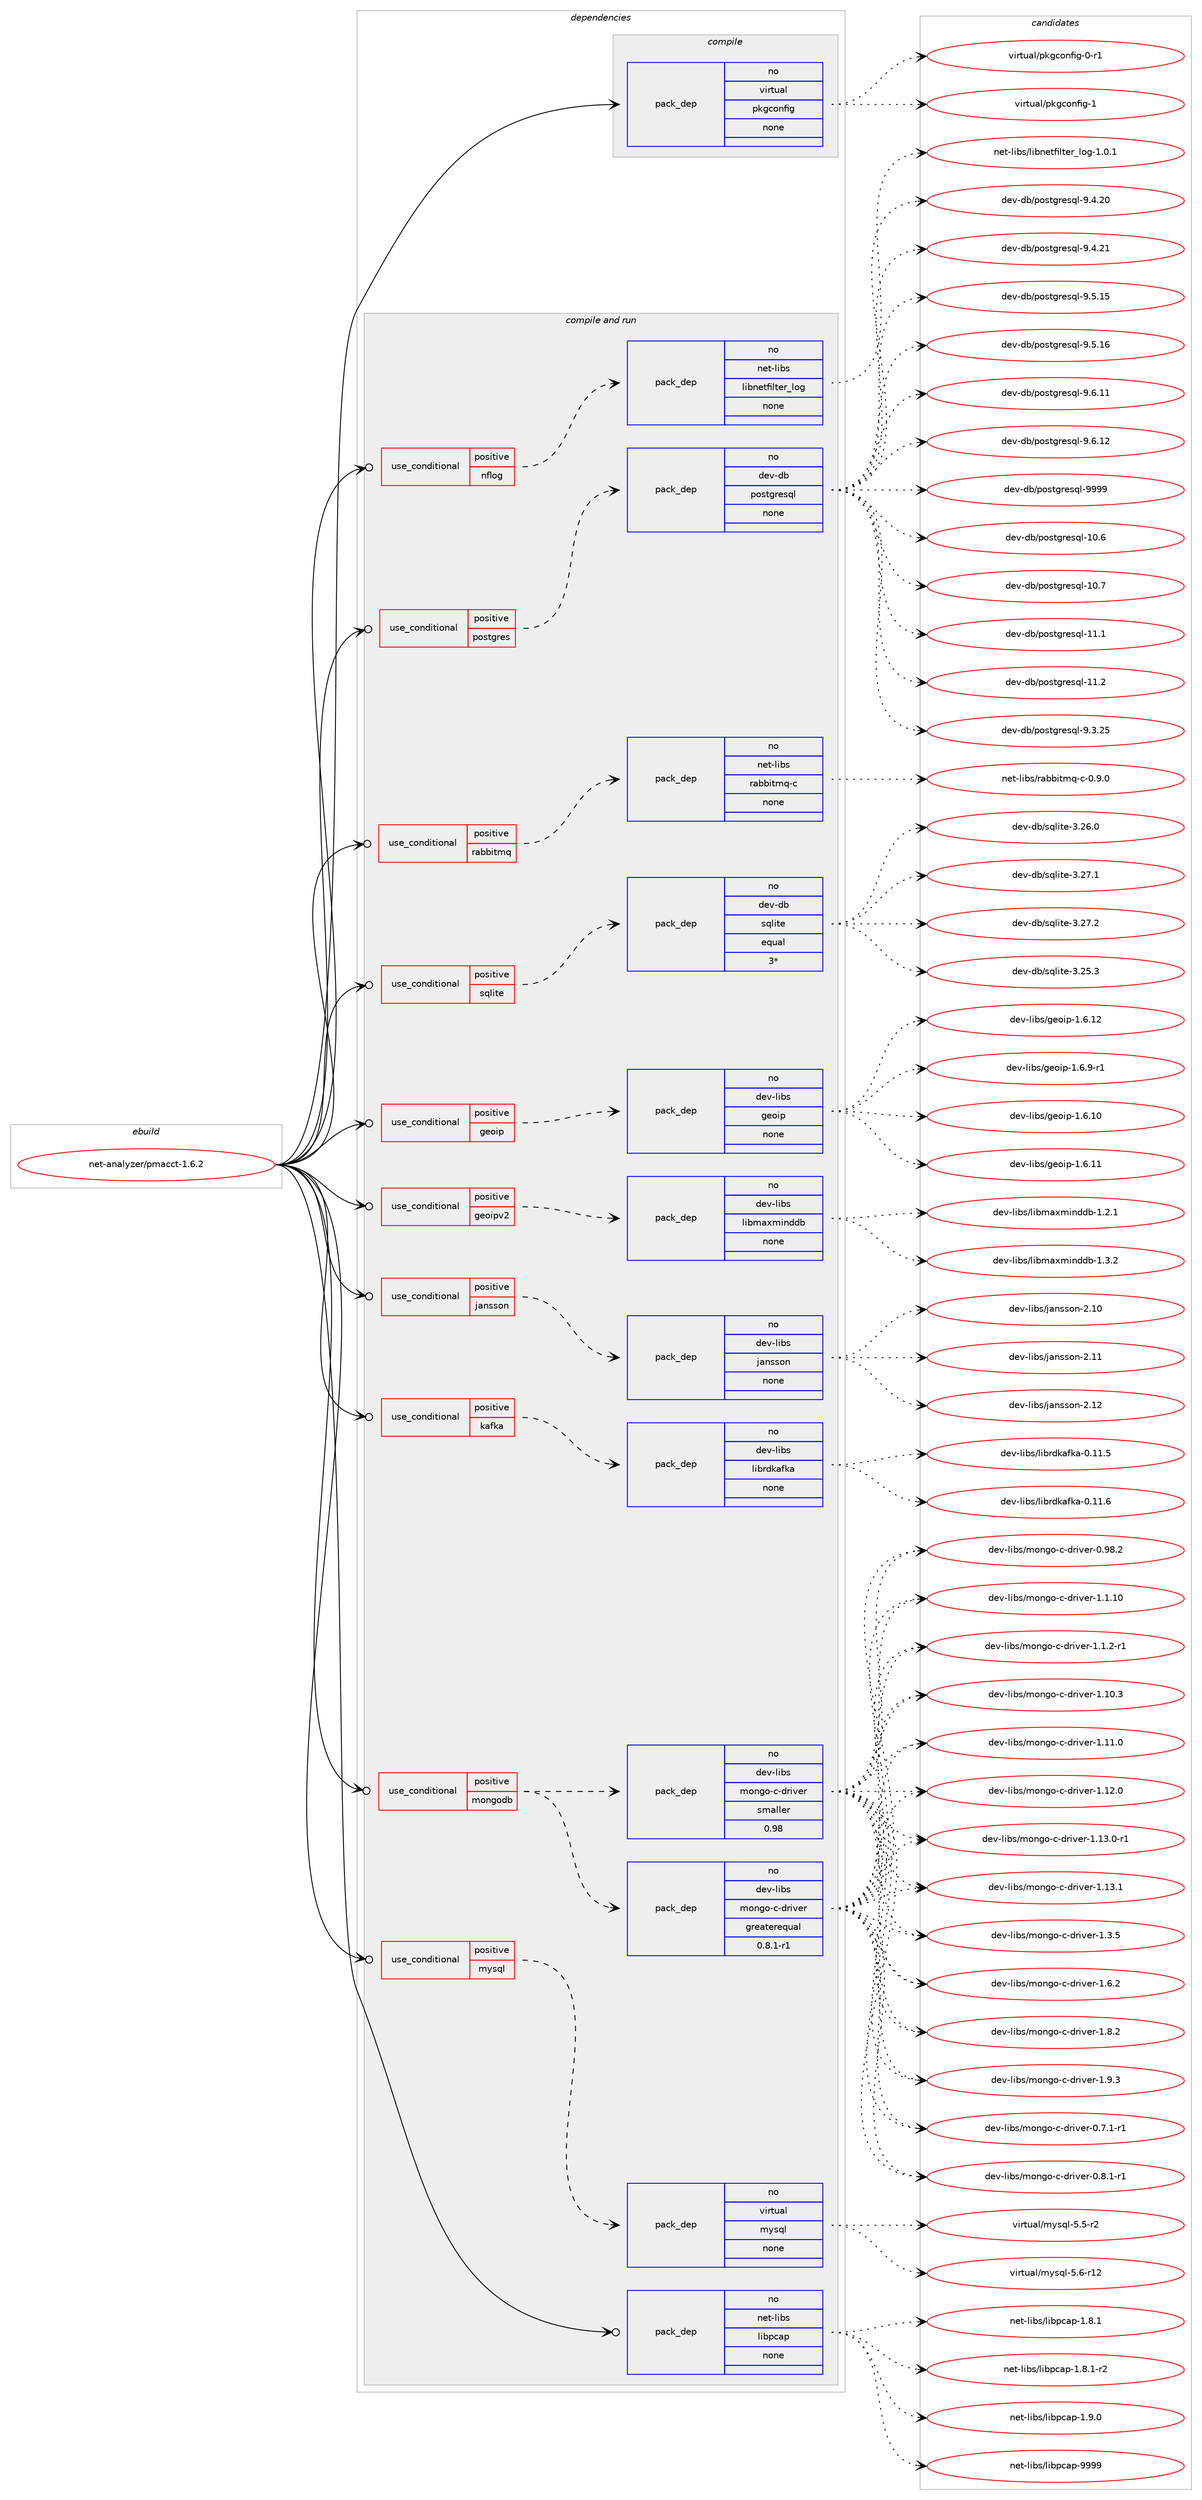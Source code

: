 digraph prolog {

# *************
# Graph options
# *************

newrank=true;
concentrate=true;
compound=true;
graph [rankdir=LR,fontname=Helvetica,fontsize=10,ranksep=1.5];#, ranksep=2.5, nodesep=0.2];
edge  [arrowhead=vee];
node  [fontname=Helvetica,fontsize=10];

# **********
# The ebuild
# **********

subgraph cluster_leftcol {
color=gray;
rank=same;
label=<<i>ebuild</i>>;
id [label="net-analyzer/pmacct-1.6.2", color=red, width=4, href="../net-analyzer/pmacct-1.6.2.svg"];
}

# ****************
# The dependencies
# ****************

subgraph cluster_midcol {
color=gray;
label=<<i>dependencies</i>>;
subgraph cluster_compile {
fillcolor="#eeeeee";
style=filled;
label=<<i>compile</i>>;
subgraph pack1177268 {
dependency1646416 [label=<<TABLE BORDER="0" CELLBORDER="1" CELLSPACING="0" CELLPADDING="4" WIDTH="220"><TR><TD ROWSPAN="6" CELLPADDING="30">pack_dep</TD></TR><TR><TD WIDTH="110">no</TD></TR><TR><TD>virtual</TD></TR><TR><TD>pkgconfig</TD></TR><TR><TD>none</TD></TR><TR><TD></TD></TR></TABLE>>, shape=none, color=blue];
}
id:e -> dependency1646416:w [weight=20,style="solid",arrowhead="vee"];
}
subgraph cluster_compileandrun {
fillcolor="#eeeeee";
style=filled;
label=<<i>compile and run</i>>;
subgraph cond442518 {
dependency1646417 [label=<<TABLE BORDER="0" CELLBORDER="1" CELLSPACING="0" CELLPADDING="4"><TR><TD ROWSPAN="3" CELLPADDING="10">use_conditional</TD></TR><TR><TD>positive</TD></TR><TR><TD>geoip</TD></TR></TABLE>>, shape=none, color=red];
subgraph pack1177269 {
dependency1646418 [label=<<TABLE BORDER="0" CELLBORDER="1" CELLSPACING="0" CELLPADDING="4" WIDTH="220"><TR><TD ROWSPAN="6" CELLPADDING="30">pack_dep</TD></TR><TR><TD WIDTH="110">no</TD></TR><TR><TD>dev-libs</TD></TR><TR><TD>geoip</TD></TR><TR><TD>none</TD></TR><TR><TD></TD></TR></TABLE>>, shape=none, color=blue];
}
dependency1646417:e -> dependency1646418:w [weight=20,style="dashed",arrowhead="vee"];
}
id:e -> dependency1646417:w [weight=20,style="solid",arrowhead="odotvee"];
subgraph cond442519 {
dependency1646419 [label=<<TABLE BORDER="0" CELLBORDER="1" CELLSPACING="0" CELLPADDING="4"><TR><TD ROWSPAN="3" CELLPADDING="10">use_conditional</TD></TR><TR><TD>positive</TD></TR><TR><TD>geoipv2</TD></TR></TABLE>>, shape=none, color=red];
subgraph pack1177270 {
dependency1646420 [label=<<TABLE BORDER="0" CELLBORDER="1" CELLSPACING="0" CELLPADDING="4" WIDTH="220"><TR><TD ROWSPAN="6" CELLPADDING="30">pack_dep</TD></TR><TR><TD WIDTH="110">no</TD></TR><TR><TD>dev-libs</TD></TR><TR><TD>libmaxminddb</TD></TR><TR><TD>none</TD></TR><TR><TD></TD></TR></TABLE>>, shape=none, color=blue];
}
dependency1646419:e -> dependency1646420:w [weight=20,style="dashed",arrowhead="vee"];
}
id:e -> dependency1646419:w [weight=20,style="solid",arrowhead="odotvee"];
subgraph cond442520 {
dependency1646421 [label=<<TABLE BORDER="0" CELLBORDER="1" CELLSPACING="0" CELLPADDING="4"><TR><TD ROWSPAN="3" CELLPADDING="10">use_conditional</TD></TR><TR><TD>positive</TD></TR><TR><TD>jansson</TD></TR></TABLE>>, shape=none, color=red];
subgraph pack1177271 {
dependency1646422 [label=<<TABLE BORDER="0" CELLBORDER="1" CELLSPACING="0" CELLPADDING="4" WIDTH="220"><TR><TD ROWSPAN="6" CELLPADDING="30">pack_dep</TD></TR><TR><TD WIDTH="110">no</TD></TR><TR><TD>dev-libs</TD></TR><TR><TD>jansson</TD></TR><TR><TD>none</TD></TR><TR><TD></TD></TR></TABLE>>, shape=none, color=blue];
}
dependency1646421:e -> dependency1646422:w [weight=20,style="dashed",arrowhead="vee"];
}
id:e -> dependency1646421:w [weight=20,style="solid",arrowhead="odotvee"];
subgraph cond442521 {
dependency1646423 [label=<<TABLE BORDER="0" CELLBORDER="1" CELLSPACING="0" CELLPADDING="4"><TR><TD ROWSPAN="3" CELLPADDING="10">use_conditional</TD></TR><TR><TD>positive</TD></TR><TR><TD>kafka</TD></TR></TABLE>>, shape=none, color=red];
subgraph pack1177272 {
dependency1646424 [label=<<TABLE BORDER="0" CELLBORDER="1" CELLSPACING="0" CELLPADDING="4" WIDTH="220"><TR><TD ROWSPAN="6" CELLPADDING="30">pack_dep</TD></TR><TR><TD WIDTH="110">no</TD></TR><TR><TD>dev-libs</TD></TR><TR><TD>librdkafka</TD></TR><TR><TD>none</TD></TR><TR><TD></TD></TR></TABLE>>, shape=none, color=blue];
}
dependency1646423:e -> dependency1646424:w [weight=20,style="dashed",arrowhead="vee"];
}
id:e -> dependency1646423:w [weight=20,style="solid",arrowhead="odotvee"];
subgraph cond442522 {
dependency1646425 [label=<<TABLE BORDER="0" CELLBORDER="1" CELLSPACING="0" CELLPADDING="4"><TR><TD ROWSPAN="3" CELLPADDING="10">use_conditional</TD></TR><TR><TD>positive</TD></TR><TR><TD>mongodb</TD></TR></TABLE>>, shape=none, color=red];
subgraph pack1177273 {
dependency1646426 [label=<<TABLE BORDER="0" CELLBORDER="1" CELLSPACING="0" CELLPADDING="4" WIDTH="220"><TR><TD ROWSPAN="6" CELLPADDING="30">pack_dep</TD></TR><TR><TD WIDTH="110">no</TD></TR><TR><TD>dev-libs</TD></TR><TR><TD>mongo-c-driver</TD></TR><TR><TD>greaterequal</TD></TR><TR><TD>0.8.1-r1</TD></TR></TABLE>>, shape=none, color=blue];
}
dependency1646425:e -> dependency1646426:w [weight=20,style="dashed",arrowhead="vee"];
subgraph pack1177274 {
dependency1646427 [label=<<TABLE BORDER="0" CELLBORDER="1" CELLSPACING="0" CELLPADDING="4" WIDTH="220"><TR><TD ROWSPAN="6" CELLPADDING="30">pack_dep</TD></TR><TR><TD WIDTH="110">no</TD></TR><TR><TD>dev-libs</TD></TR><TR><TD>mongo-c-driver</TD></TR><TR><TD>smaller</TD></TR><TR><TD>0.98</TD></TR></TABLE>>, shape=none, color=blue];
}
dependency1646425:e -> dependency1646427:w [weight=20,style="dashed",arrowhead="vee"];
}
id:e -> dependency1646425:w [weight=20,style="solid",arrowhead="odotvee"];
subgraph cond442523 {
dependency1646428 [label=<<TABLE BORDER="0" CELLBORDER="1" CELLSPACING="0" CELLPADDING="4"><TR><TD ROWSPAN="3" CELLPADDING="10">use_conditional</TD></TR><TR><TD>positive</TD></TR><TR><TD>mysql</TD></TR></TABLE>>, shape=none, color=red];
subgraph pack1177275 {
dependency1646429 [label=<<TABLE BORDER="0" CELLBORDER="1" CELLSPACING="0" CELLPADDING="4" WIDTH="220"><TR><TD ROWSPAN="6" CELLPADDING="30">pack_dep</TD></TR><TR><TD WIDTH="110">no</TD></TR><TR><TD>virtual</TD></TR><TR><TD>mysql</TD></TR><TR><TD>none</TD></TR><TR><TD></TD></TR></TABLE>>, shape=none, color=blue];
}
dependency1646428:e -> dependency1646429:w [weight=20,style="dashed",arrowhead="vee"];
}
id:e -> dependency1646428:w [weight=20,style="solid",arrowhead="odotvee"];
subgraph cond442524 {
dependency1646430 [label=<<TABLE BORDER="0" CELLBORDER="1" CELLSPACING="0" CELLPADDING="4"><TR><TD ROWSPAN="3" CELLPADDING="10">use_conditional</TD></TR><TR><TD>positive</TD></TR><TR><TD>nflog</TD></TR></TABLE>>, shape=none, color=red];
subgraph pack1177276 {
dependency1646431 [label=<<TABLE BORDER="0" CELLBORDER="1" CELLSPACING="0" CELLPADDING="4" WIDTH="220"><TR><TD ROWSPAN="6" CELLPADDING="30">pack_dep</TD></TR><TR><TD WIDTH="110">no</TD></TR><TR><TD>net-libs</TD></TR><TR><TD>libnetfilter_log</TD></TR><TR><TD>none</TD></TR><TR><TD></TD></TR></TABLE>>, shape=none, color=blue];
}
dependency1646430:e -> dependency1646431:w [weight=20,style="dashed",arrowhead="vee"];
}
id:e -> dependency1646430:w [weight=20,style="solid",arrowhead="odotvee"];
subgraph cond442525 {
dependency1646432 [label=<<TABLE BORDER="0" CELLBORDER="1" CELLSPACING="0" CELLPADDING="4"><TR><TD ROWSPAN="3" CELLPADDING="10">use_conditional</TD></TR><TR><TD>positive</TD></TR><TR><TD>postgres</TD></TR></TABLE>>, shape=none, color=red];
subgraph pack1177277 {
dependency1646433 [label=<<TABLE BORDER="0" CELLBORDER="1" CELLSPACING="0" CELLPADDING="4" WIDTH="220"><TR><TD ROWSPAN="6" CELLPADDING="30">pack_dep</TD></TR><TR><TD WIDTH="110">no</TD></TR><TR><TD>dev-db</TD></TR><TR><TD>postgresql</TD></TR><TR><TD>none</TD></TR><TR><TD></TD></TR></TABLE>>, shape=none, color=blue];
}
dependency1646432:e -> dependency1646433:w [weight=20,style="dashed",arrowhead="vee"];
}
id:e -> dependency1646432:w [weight=20,style="solid",arrowhead="odotvee"];
subgraph cond442526 {
dependency1646434 [label=<<TABLE BORDER="0" CELLBORDER="1" CELLSPACING="0" CELLPADDING="4"><TR><TD ROWSPAN="3" CELLPADDING="10">use_conditional</TD></TR><TR><TD>positive</TD></TR><TR><TD>rabbitmq</TD></TR></TABLE>>, shape=none, color=red];
subgraph pack1177278 {
dependency1646435 [label=<<TABLE BORDER="0" CELLBORDER="1" CELLSPACING="0" CELLPADDING="4" WIDTH="220"><TR><TD ROWSPAN="6" CELLPADDING="30">pack_dep</TD></TR><TR><TD WIDTH="110">no</TD></TR><TR><TD>net-libs</TD></TR><TR><TD>rabbitmq-c</TD></TR><TR><TD>none</TD></TR><TR><TD></TD></TR></TABLE>>, shape=none, color=blue];
}
dependency1646434:e -> dependency1646435:w [weight=20,style="dashed",arrowhead="vee"];
}
id:e -> dependency1646434:w [weight=20,style="solid",arrowhead="odotvee"];
subgraph cond442527 {
dependency1646436 [label=<<TABLE BORDER="0" CELLBORDER="1" CELLSPACING="0" CELLPADDING="4"><TR><TD ROWSPAN="3" CELLPADDING="10">use_conditional</TD></TR><TR><TD>positive</TD></TR><TR><TD>sqlite</TD></TR></TABLE>>, shape=none, color=red];
subgraph pack1177279 {
dependency1646437 [label=<<TABLE BORDER="0" CELLBORDER="1" CELLSPACING="0" CELLPADDING="4" WIDTH="220"><TR><TD ROWSPAN="6" CELLPADDING="30">pack_dep</TD></TR><TR><TD WIDTH="110">no</TD></TR><TR><TD>dev-db</TD></TR><TR><TD>sqlite</TD></TR><TR><TD>equal</TD></TR><TR><TD>3*</TD></TR></TABLE>>, shape=none, color=blue];
}
dependency1646436:e -> dependency1646437:w [weight=20,style="dashed",arrowhead="vee"];
}
id:e -> dependency1646436:w [weight=20,style="solid",arrowhead="odotvee"];
subgraph pack1177280 {
dependency1646438 [label=<<TABLE BORDER="0" CELLBORDER="1" CELLSPACING="0" CELLPADDING="4" WIDTH="220"><TR><TD ROWSPAN="6" CELLPADDING="30">pack_dep</TD></TR><TR><TD WIDTH="110">no</TD></TR><TR><TD>net-libs</TD></TR><TR><TD>libpcap</TD></TR><TR><TD>none</TD></TR><TR><TD></TD></TR></TABLE>>, shape=none, color=blue];
}
id:e -> dependency1646438:w [weight=20,style="solid",arrowhead="odotvee"];
}
subgraph cluster_run {
fillcolor="#eeeeee";
style=filled;
label=<<i>run</i>>;
}
}

# **************
# The candidates
# **************

subgraph cluster_choices {
rank=same;
color=gray;
label=<<i>candidates</i>>;

subgraph choice1177268 {
color=black;
nodesep=1;
choice11810511411611797108471121071039911111010210510345484511449 [label="virtual/pkgconfig-0-r1", color=red, width=4,href="../virtual/pkgconfig-0-r1.svg"];
choice1181051141161179710847112107103991111101021051034549 [label="virtual/pkgconfig-1", color=red, width=4,href="../virtual/pkgconfig-1.svg"];
dependency1646416:e -> choice11810511411611797108471121071039911111010210510345484511449:w [style=dotted,weight="100"];
dependency1646416:e -> choice1181051141161179710847112107103991111101021051034549:w [style=dotted,weight="100"];
}
subgraph choice1177269 {
color=black;
nodesep=1;
choice10010111845108105981154710310111110511245494654464948 [label="dev-libs/geoip-1.6.10", color=red, width=4,href="../dev-libs/geoip-1.6.10.svg"];
choice10010111845108105981154710310111110511245494654464949 [label="dev-libs/geoip-1.6.11", color=red, width=4,href="../dev-libs/geoip-1.6.11.svg"];
choice10010111845108105981154710310111110511245494654464950 [label="dev-libs/geoip-1.6.12", color=red, width=4,href="../dev-libs/geoip-1.6.12.svg"];
choice1001011184510810598115471031011111051124549465446574511449 [label="dev-libs/geoip-1.6.9-r1", color=red, width=4,href="../dev-libs/geoip-1.6.9-r1.svg"];
dependency1646418:e -> choice10010111845108105981154710310111110511245494654464948:w [style=dotted,weight="100"];
dependency1646418:e -> choice10010111845108105981154710310111110511245494654464949:w [style=dotted,weight="100"];
dependency1646418:e -> choice10010111845108105981154710310111110511245494654464950:w [style=dotted,weight="100"];
dependency1646418:e -> choice1001011184510810598115471031011111051124549465446574511449:w [style=dotted,weight="100"];
}
subgraph choice1177270 {
color=black;
nodesep=1;
choice100101118451081059811547108105981099712010910511010010098454946504649 [label="dev-libs/libmaxminddb-1.2.1", color=red, width=4,href="../dev-libs/libmaxminddb-1.2.1.svg"];
choice100101118451081059811547108105981099712010910511010010098454946514650 [label="dev-libs/libmaxminddb-1.3.2", color=red, width=4,href="../dev-libs/libmaxminddb-1.3.2.svg"];
dependency1646420:e -> choice100101118451081059811547108105981099712010910511010010098454946504649:w [style=dotted,weight="100"];
dependency1646420:e -> choice100101118451081059811547108105981099712010910511010010098454946514650:w [style=dotted,weight="100"];
}
subgraph choice1177271 {
color=black;
nodesep=1;
choice100101118451081059811547106971101151151111104550464948 [label="dev-libs/jansson-2.10", color=red, width=4,href="../dev-libs/jansson-2.10.svg"];
choice100101118451081059811547106971101151151111104550464949 [label="dev-libs/jansson-2.11", color=red, width=4,href="../dev-libs/jansson-2.11.svg"];
choice100101118451081059811547106971101151151111104550464950 [label="dev-libs/jansson-2.12", color=red, width=4,href="../dev-libs/jansson-2.12.svg"];
dependency1646422:e -> choice100101118451081059811547106971101151151111104550464948:w [style=dotted,weight="100"];
dependency1646422:e -> choice100101118451081059811547106971101151151111104550464949:w [style=dotted,weight="100"];
dependency1646422:e -> choice100101118451081059811547106971101151151111104550464950:w [style=dotted,weight="100"];
}
subgraph choice1177272 {
color=black;
nodesep=1;
choice10010111845108105981154710810598114100107971021079745484649494653 [label="dev-libs/librdkafka-0.11.5", color=red, width=4,href="../dev-libs/librdkafka-0.11.5.svg"];
choice10010111845108105981154710810598114100107971021079745484649494654 [label="dev-libs/librdkafka-0.11.6", color=red, width=4,href="../dev-libs/librdkafka-0.11.6.svg"];
dependency1646424:e -> choice10010111845108105981154710810598114100107971021079745484649494653:w [style=dotted,weight="100"];
dependency1646424:e -> choice10010111845108105981154710810598114100107971021079745484649494654:w [style=dotted,weight="100"];
}
subgraph choice1177273 {
color=black;
nodesep=1;
choice1001011184510810598115471091111101031114599451001141051181011144548465546494511449 [label="dev-libs/mongo-c-driver-0.7.1-r1", color=red, width=4,href="../dev-libs/mongo-c-driver-0.7.1-r1.svg"];
choice1001011184510810598115471091111101031114599451001141051181011144548465646494511449 [label="dev-libs/mongo-c-driver-0.8.1-r1", color=red, width=4,href="../dev-libs/mongo-c-driver-0.8.1-r1.svg"];
choice10010111845108105981154710911111010311145994510011410511810111445484657564650 [label="dev-libs/mongo-c-driver-0.98.2", color=red, width=4,href="../dev-libs/mongo-c-driver-0.98.2.svg"];
choice10010111845108105981154710911111010311145994510011410511810111445494649464948 [label="dev-libs/mongo-c-driver-1.1.10", color=red, width=4,href="../dev-libs/mongo-c-driver-1.1.10.svg"];
choice1001011184510810598115471091111101031114599451001141051181011144549464946504511449 [label="dev-libs/mongo-c-driver-1.1.2-r1", color=red, width=4,href="../dev-libs/mongo-c-driver-1.1.2-r1.svg"];
choice10010111845108105981154710911111010311145994510011410511810111445494649484651 [label="dev-libs/mongo-c-driver-1.10.3", color=red, width=4,href="../dev-libs/mongo-c-driver-1.10.3.svg"];
choice10010111845108105981154710911111010311145994510011410511810111445494649494648 [label="dev-libs/mongo-c-driver-1.11.0", color=red, width=4,href="../dev-libs/mongo-c-driver-1.11.0.svg"];
choice10010111845108105981154710911111010311145994510011410511810111445494649504648 [label="dev-libs/mongo-c-driver-1.12.0", color=red, width=4,href="../dev-libs/mongo-c-driver-1.12.0.svg"];
choice100101118451081059811547109111110103111459945100114105118101114454946495146484511449 [label="dev-libs/mongo-c-driver-1.13.0-r1", color=red, width=4,href="../dev-libs/mongo-c-driver-1.13.0-r1.svg"];
choice10010111845108105981154710911111010311145994510011410511810111445494649514649 [label="dev-libs/mongo-c-driver-1.13.1", color=red, width=4,href="../dev-libs/mongo-c-driver-1.13.1.svg"];
choice100101118451081059811547109111110103111459945100114105118101114454946514653 [label="dev-libs/mongo-c-driver-1.3.5", color=red, width=4,href="../dev-libs/mongo-c-driver-1.3.5.svg"];
choice100101118451081059811547109111110103111459945100114105118101114454946544650 [label="dev-libs/mongo-c-driver-1.6.2", color=red, width=4,href="../dev-libs/mongo-c-driver-1.6.2.svg"];
choice100101118451081059811547109111110103111459945100114105118101114454946564650 [label="dev-libs/mongo-c-driver-1.8.2", color=red, width=4,href="../dev-libs/mongo-c-driver-1.8.2.svg"];
choice100101118451081059811547109111110103111459945100114105118101114454946574651 [label="dev-libs/mongo-c-driver-1.9.3", color=red, width=4,href="../dev-libs/mongo-c-driver-1.9.3.svg"];
dependency1646426:e -> choice1001011184510810598115471091111101031114599451001141051181011144548465546494511449:w [style=dotted,weight="100"];
dependency1646426:e -> choice1001011184510810598115471091111101031114599451001141051181011144548465646494511449:w [style=dotted,weight="100"];
dependency1646426:e -> choice10010111845108105981154710911111010311145994510011410511810111445484657564650:w [style=dotted,weight="100"];
dependency1646426:e -> choice10010111845108105981154710911111010311145994510011410511810111445494649464948:w [style=dotted,weight="100"];
dependency1646426:e -> choice1001011184510810598115471091111101031114599451001141051181011144549464946504511449:w [style=dotted,weight="100"];
dependency1646426:e -> choice10010111845108105981154710911111010311145994510011410511810111445494649484651:w [style=dotted,weight="100"];
dependency1646426:e -> choice10010111845108105981154710911111010311145994510011410511810111445494649494648:w [style=dotted,weight="100"];
dependency1646426:e -> choice10010111845108105981154710911111010311145994510011410511810111445494649504648:w [style=dotted,weight="100"];
dependency1646426:e -> choice100101118451081059811547109111110103111459945100114105118101114454946495146484511449:w [style=dotted,weight="100"];
dependency1646426:e -> choice10010111845108105981154710911111010311145994510011410511810111445494649514649:w [style=dotted,weight="100"];
dependency1646426:e -> choice100101118451081059811547109111110103111459945100114105118101114454946514653:w [style=dotted,weight="100"];
dependency1646426:e -> choice100101118451081059811547109111110103111459945100114105118101114454946544650:w [style=dotted,weight="100"];
dependency1646426:e -> choice100101118451081059811547109111110103111459945100114105118101114454946564650:w [style=dotted,weight="100"];
dependency1646426:e -> choice100101118451081059811547109111110103111459945100114105118101114454946574651:w [style=dotted,weight="100"];
}
subgraph choice1177274 {
color=black;
nodesep=1;
choice1001011184510810598115471091111101031114599451001141051181011144548465546494511449 [label="dev-libs/mongo-c-driver-0.7.1-r1", color=red, width=4,href="../dev-libs/mongo-c-driver-0.7.1-r1.svg"];
choice1001011184510810598115471091111101031114599451001141051181011144548465646494511449 [label="dev-libs/mongo-c-driver-0.8.1-r1", color=red, width=4,href="../dev-libs/mongo-c-driver-0.8.1-r1.svg"];
choice10010111845108105981154710911111010311145994510011410511810111445484657564650 [label="dev-libs/mongo-c-driver-0.98.2", color=red, width=4,href="../dev-libs/mongo-c-driver-0.98.2.svg"];
choice10010111845108105981154710911111010311145994510011410511810111445494649464948 [label="dev-libs/mongo-c-driver-1.1.10", color=red, width=4,href="../dev-libs/mongo-c-driver-1.1.10.svg"];
choice1001011184510810598115471091111101031114599451001141051181011144549464946504511449 [label="dev-libs/mongo-c-driver-1.1.2-r1", color=red, width=4,href="../dev-libs/mongo-c-driver-1.1.2-r1.svg"];
choice10010111845108105981154710911111010311145994510011410511810111445494649484651 [label="dev-libs/mongo-c-driver-1.10.3", color=red, width=4,href="../dev-libs/mongo-c-driver-1.10.3.svg"];
choice10010111845108105981154710911111010311145994510011410511810111445494649494648 [label="dev-libs/mongo-c-driver-1.11.0", color=red, width=4,href="../dev-libs/mongo-c-driver-1.11.0.svg"];
choice10010111845108105981154710911111010311145994510011410511810111445494649504648 [label="dev-libs/mongo-c-driver-1.12.0", color=red, width=4,href="../dev-libs/mongo-c-driver-1.12.0.svg"];
choice100101118451081059811547109111110103111459945100114105118101114454946495146484511449 [label="dev-libs/mongo-c-driver-1.13.0-r1", color=red, width=4,href="../dev-libs/mongo-c-driver-1.13.0-r1.svg"];
choice10010111845108105981154710911111010311145994510011410511810111445494649514649 [label="dev-libs/mongo-c-driver-1.13.1", color=red, width=4,href="../dev-libs/mongo-c-driver-1.13.1.svg"];
choice100101118451081059811547109111110103111459945100114105118101114454946514653 [label="dev-libs/mongo-c-driver-1.3.5", color=red, width=4,href="../dev-libs/mongo-c-driver-1.3.5.svg"];
choice100101118451081059811547109111110103111459945100114105118101114454946544650 [label="dev-libs/mongo-c-driver-1.6.2", color=red, width=4,href="../dev-libs/mongo-c-driver-1.6.2.svg"];
choice100101118451081059811547109111110103111459945100114105118101114454946564650 [label="dev-libs/mongo-c-driver-1.8.2", color=red, width=4,href="../dev-libs/mongo-c-driver-1.8.2.svg"];
choice100101118451081059811547109111110103111459945100114105118101114454946574651 [label="dev-libs/mongo-c-driver-1.9.3", color=red, width=4,href="../dev-libs/mongo-c-driver-1.9.3.svg"];
dependency1646427:e -> choice1001011184510810598115471091111101031114599451001141051181011144548465546494511449:w [style=dotted,weight="100"];
dependency1646427:e -> choice1001011184510810598115471091111101031114599451001141051181011144548465646494511449:w [style=dotted,weight="100"];
dependency1646427:e -> choice10010111845108105981154710911111010311145994510011410511810111445484657564650:w [style=dotted,weight="100"];
dependency1646427:e -> choice10010111845108105981154710911111010311145994510011410511810111445494649464948:w [style=dotted,weight="100"];
dependency1646427:e -> choice1001011184510810598115471091111101031114599451001141051181011144549464946504511449:w [style=dotted,weight="100"];
dependency1646427:e -> choice10010111845108105981154710911111010311145994510011410511810111445494649484651:w [style=dotted,weight="100"];
dependency1646427:e -> choice10010111845108105981154710911111010311145994510011410511810111445494649494648:w [style=dotted,weight="100"];
dependency1646427:e -> choice10010111845108105981154710911111010311145994510011410511810111445494649504648:w [style=dotted,weight="100"];
dependency1646427:e -> choice100101118451081059811547109111110103111459945100114105118101114454946495146484511449:w [style=dotted,weight="100"];
dependency1646427:e -> choice10010111845108105981154710911111010311145994510011410511810111445494649514649:w [style=dotted,weight="100"];
dependency1646427:e -> choice100101118451081059811547109111110103111459945100114105118101114454946514653:w [style=dotted,weight="100"];
dependency1646427:e -> choice100101118451081059811547109111110103111459945100114105118101114454946544650:w [style=dotted,weight="100"];
dependency1646427:e -> choice100101118451081059811547109111110103111459945100114105118101114454946564650:w [style=dotted,weight="100"];
dependency1646427:e -> choice100101118451081059811547109111110103111459945100114105118101114454946574651:w [style=dotted,weight="100"];
}
subgraph choice1177275 {
color=black;
nodesep=1;
choice1181051141161179710847109121115113108455346534511450 [label="virtual/mysql-5.5-r2", color=red, width=4,href="../virtual/mysql-5.5-r2.svg"];
choice118105114116117971084710912111511310845534654451144950 [label="virtual/mysql-5.6-r12", color=red, width=4,href="../virtual/mysql-5.6-r12.svg"];
dependency1646429:e -> choice1181051141161179710847109121115113108455346534511450:w [style=dotted,weight="100"];
dependency1646429:e -> choice118105114116117971084710912111511310845534654451144950:w [style=dotted,weight="100"];
}
subgraph choice1177276 {
color=black;
nodesep=1;
choice1101011164510810598115471081059811010111610210510811610111495108111103454946484649 [label="net-libs/libnetfilter_log-1.0.1", color=red, width=4,href="../net-libs/libnetfilter_log-1.0.1.svg"];
dependency1646431:e -> choice1101011164510810598115471081059811010111610210510811610111495108111103454946484649:w [style=dotted,weight="100"];
}
subgraph choice1177277 {
color=black;
nodesep=1;
choice1001011184510098471121111151161031141011151131084549484654 [label="dev-db/postgresql-10.6", color=red, width=4,href="../dev-db/postgresql-10.6.svg"];
choice1001011184510098471121111151161031141011151131084549484655 [label="dev-db/postgresql-10.7", color=red, width=4,href="../dev-db/postgresql-10.7.svg"];
choice1001011184510098471121111151161031141011151131084549494649 [label="dev-db/postgresql-11.1", color=red, width=4,href="../dev-db/postgresql-11.1.svg"];
choice1001011184510098471121111151161031141011151131084549494650 [label="dev-db/postgresql-11.2", color=red, width=4,href="../dev-db/postgresql-11.2.svg"];
choice10010111845100984711211111511610311410111511310845574651465053 [label="dev-db/postgresql-9.3.25", color=red, width=4,href="../dev-db/postgresql-9.3.25.svg"];
choice10010111845100984711211111511610311410111511310845574652465048 [label="dev-db/postgresql-9.4.20", color=red, width=4,href="../dev-db/postgresql-9.4.20.svg"];
choice10010111845100984711211111511610311410111511310845574652465049 [label="dev-db/postgresql-9.4.21", color=red, width=4,href="../dev-db/postgresql-9.4.21.svg"];
choice10010111845100984711211111511610311410111511310845574653464953 [label="dev-db/postgresql-9.5.15", color=red, width=4,href="../dev-db/postgresql-9.5.15.svg"];
choice10010111845100984711211111511610311410111511310845574653464954 [label="dev-db/postgresql-9.5.16", color=red, width=4,href="../dev-db/postgresql-9.5.16.svg"];
choice10010111845100984711211111511610311410111511310845574654464949 [label="dev-db/postgresql-9.6.11", color=red, width=4,href="../dev-db/postgresql-9.6.11.svg"];
choice10010111845100984711211111511610311410111511310845574654464950 [label="dev-db/postgresql-9.6.12", color=red, width=4,href="../dev-db/postgresql-9.6.12.svg"];
choice1001011184510098471121111151161031141011151131084557575757 [label="dev-db/postgresql-9999", color=red, width=4,href="../dev-db/postgresql-9999.svg"];
dependency1646433:e -> choice1001011184510098471121111151161031141011151131084549484654:w [style=dotted,weight="100"];
dependency1646433:e -> choice1001011184510098471121111151161031141011151131084549484655:w [style=dotted,weight="100"];
dependency1646433:e -> choice1001011184510098471121111151161031141011151131084549494649:w [style=dotted,weight="100"];
dependency1646433:e -> choice1001011184510098471121111151161031141011151131084549494650:w [style=dotted,weight="100"];
dependency1646433:e -> choice10010111845100984711211111511610311410111511310845574651465053:w [style=dotted,weight="100"];
dependency1646433:e -> choice10010111845100984711211111511610311410111511310845574652465048:w [style=dotted,weight="100"];
dependency1646433:e -> choice10010111845100984711211111511610311410111511310845574652465049:w [style=dotted,weight="100"];
dependency1646433:e -> choice10010111845100984711211111511610311410111511310845574653464953:w [style=dotted,weight="100"];
dependency1646433:e -> choice10010111845100984711211111511610311410111511310845574653464954:w [style=dotted,weight="100"];
dependency1646433:e -> choice10010111845100984711211111511610311410111511310845574654464949:w [style=dotted,weight="100"];
dependency1646433:e -> choice10010111845100984711211111511610311410111511310845574654464950:w [style=dotted,weight="100"];
dependency1646433:e -> choice1001011184510098471121111151161031141011151131084557575757:w [style=dotted,weight="100"];
}
subgraph choice1177278 {
color=black;
nodesep=1;
choice1101011164510810598115471149798981051161091134599454846574648 [label="net-libs/rabbitmq-c-0.9.0", color=red, width=4,href="../net-libs/rabbitmq-c-0.9.0.svg"];
dependency1646435:e -> choice1101011164510810598115471149798981051161091134599454846574648:w [style=dotted,weight="100"];
}
subgraph choice1177279 {
color=black;
nodesep=1;
choice10010111845100984711511310810511610145514650534651 [label="dev-db/sqlite-3.25.3", color=red, width=4,href="../dev-db/sqlite-3.25.3.svg"];
choice10010111845100984711511310810511610145514650544648 [label="dev-db/sqlite-3.26.0", color=red, width=4,href="../dev-db/sqlite-3.26.0.svg"];
choice10010111845100984711511310810511610145514650554649 [label="dev-db/sqlite-3.27.1", color=red, width=4,href="../dev-db/sqlite-3.27.1.svg"];
choice10010111845100984711511310810511610145514650554650 [label="dev-db/sqlite-3.27.2", color=red, width=4,href="../dev-db/sqlite-3.27.2.svg"];
dependency1646437:e -> choice10010111845100984711511310810511610145514650534651:w [style=dotted,weight="100"];
dependency1646437:e -> choice10010111845100984711511310810511610145514650544648:w [style=dotted,weight="100"];
dependency1646437:e -> choice10010111845100984711511310810511610145514650554649:w [style=dotted,weight="100"];
dependency1646437:e -> choice10010111845100984711511310810511610145514650554650:w [style=dotted,weight="100"];
}
subgraph choice1177280 {
color=black;
nodesep=1;
choice110101116451081059811547108105981129997112454946564649 [label="net-libs/libpcap-1.8.1", color=red, width=4,href="../net-libs/libpcap-1.8.1.svg"];
choice1101011164510810598115471081059811299971124549465646494511450 [label="net-libs/libpcap-1.8.1-r2", color=red, width=4,href="../net-libs/libpcap-1.8.1-r2.svg"];
choice110101116451081059811547108105981129997112454946574648 [label="net-libs/libpcap-1.9.0", color=red, width=4,href="../net-libs/libpcap-1.9.0.svg"];
choice1101011164510810598115471081059811299971124557575757 [label="net-libs/libpcap-9999", color=red, width=4,href="../net-libs/libpcap-9999.svg"];
dependency1646438:e -> choice110101116451081059811547108105981129997112454946564649:w [style=dotted,weight="100"];
dependency1646438:e -> choice1101011164510810598115471081059811299971124549465646494511450:w [style=dotted,weight="100"];
dependency1646438:e -> choice110101116451081059811547108105981129997112454946574648:w [style=dotted,weight="100"];
dependency1646438:e -> choice1101011164510810598115471081059811299971124557575757:w [style=dotted,weight="100"];
}
}

}

